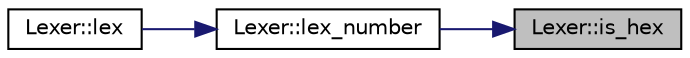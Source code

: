 digraph "Lexer::is_hex"
{
 // LATEX_PDF_SIZE
  edge [fontname="Helvetica",fontsize="10",labelfontname="Helvetica",labelfontsize="10"];
  node [fontname="Helvetica",fontsize="10",shape=record];
  rankdir="RL";
  Node1 [label="Lexer::is_hex",height=0.2,width=0.4,color="black", fillcolor="grey75", style="filled", fontcolor="black",tooltip=" "];
  Node1 -> Node2 [dir="back",color="midnightblue",fontsize="10",style="solid",fontname="Helvetica"];
  Node2 [label="Lexer::lex_number",height=0.2,width=0.4,color="black", fillcolor="white", style="filled",URL="$class_lexer.html#a84a1c1416cfc5ddbac24049eeec3193d",tooltip=" "];
  Node2 -> Node3 [dir="back",color="midnightblue",fontsize="10",style="solid",fontname="Helvetica"];
  Node3 [label="Lexer::lex",height=0.2,width=0.4,color="black", fillcolor="white", style="filled",URL="$class_lexer.html#ae0fb850d96b35ae222a1ec35743d350b",tooltip=" "];
}
